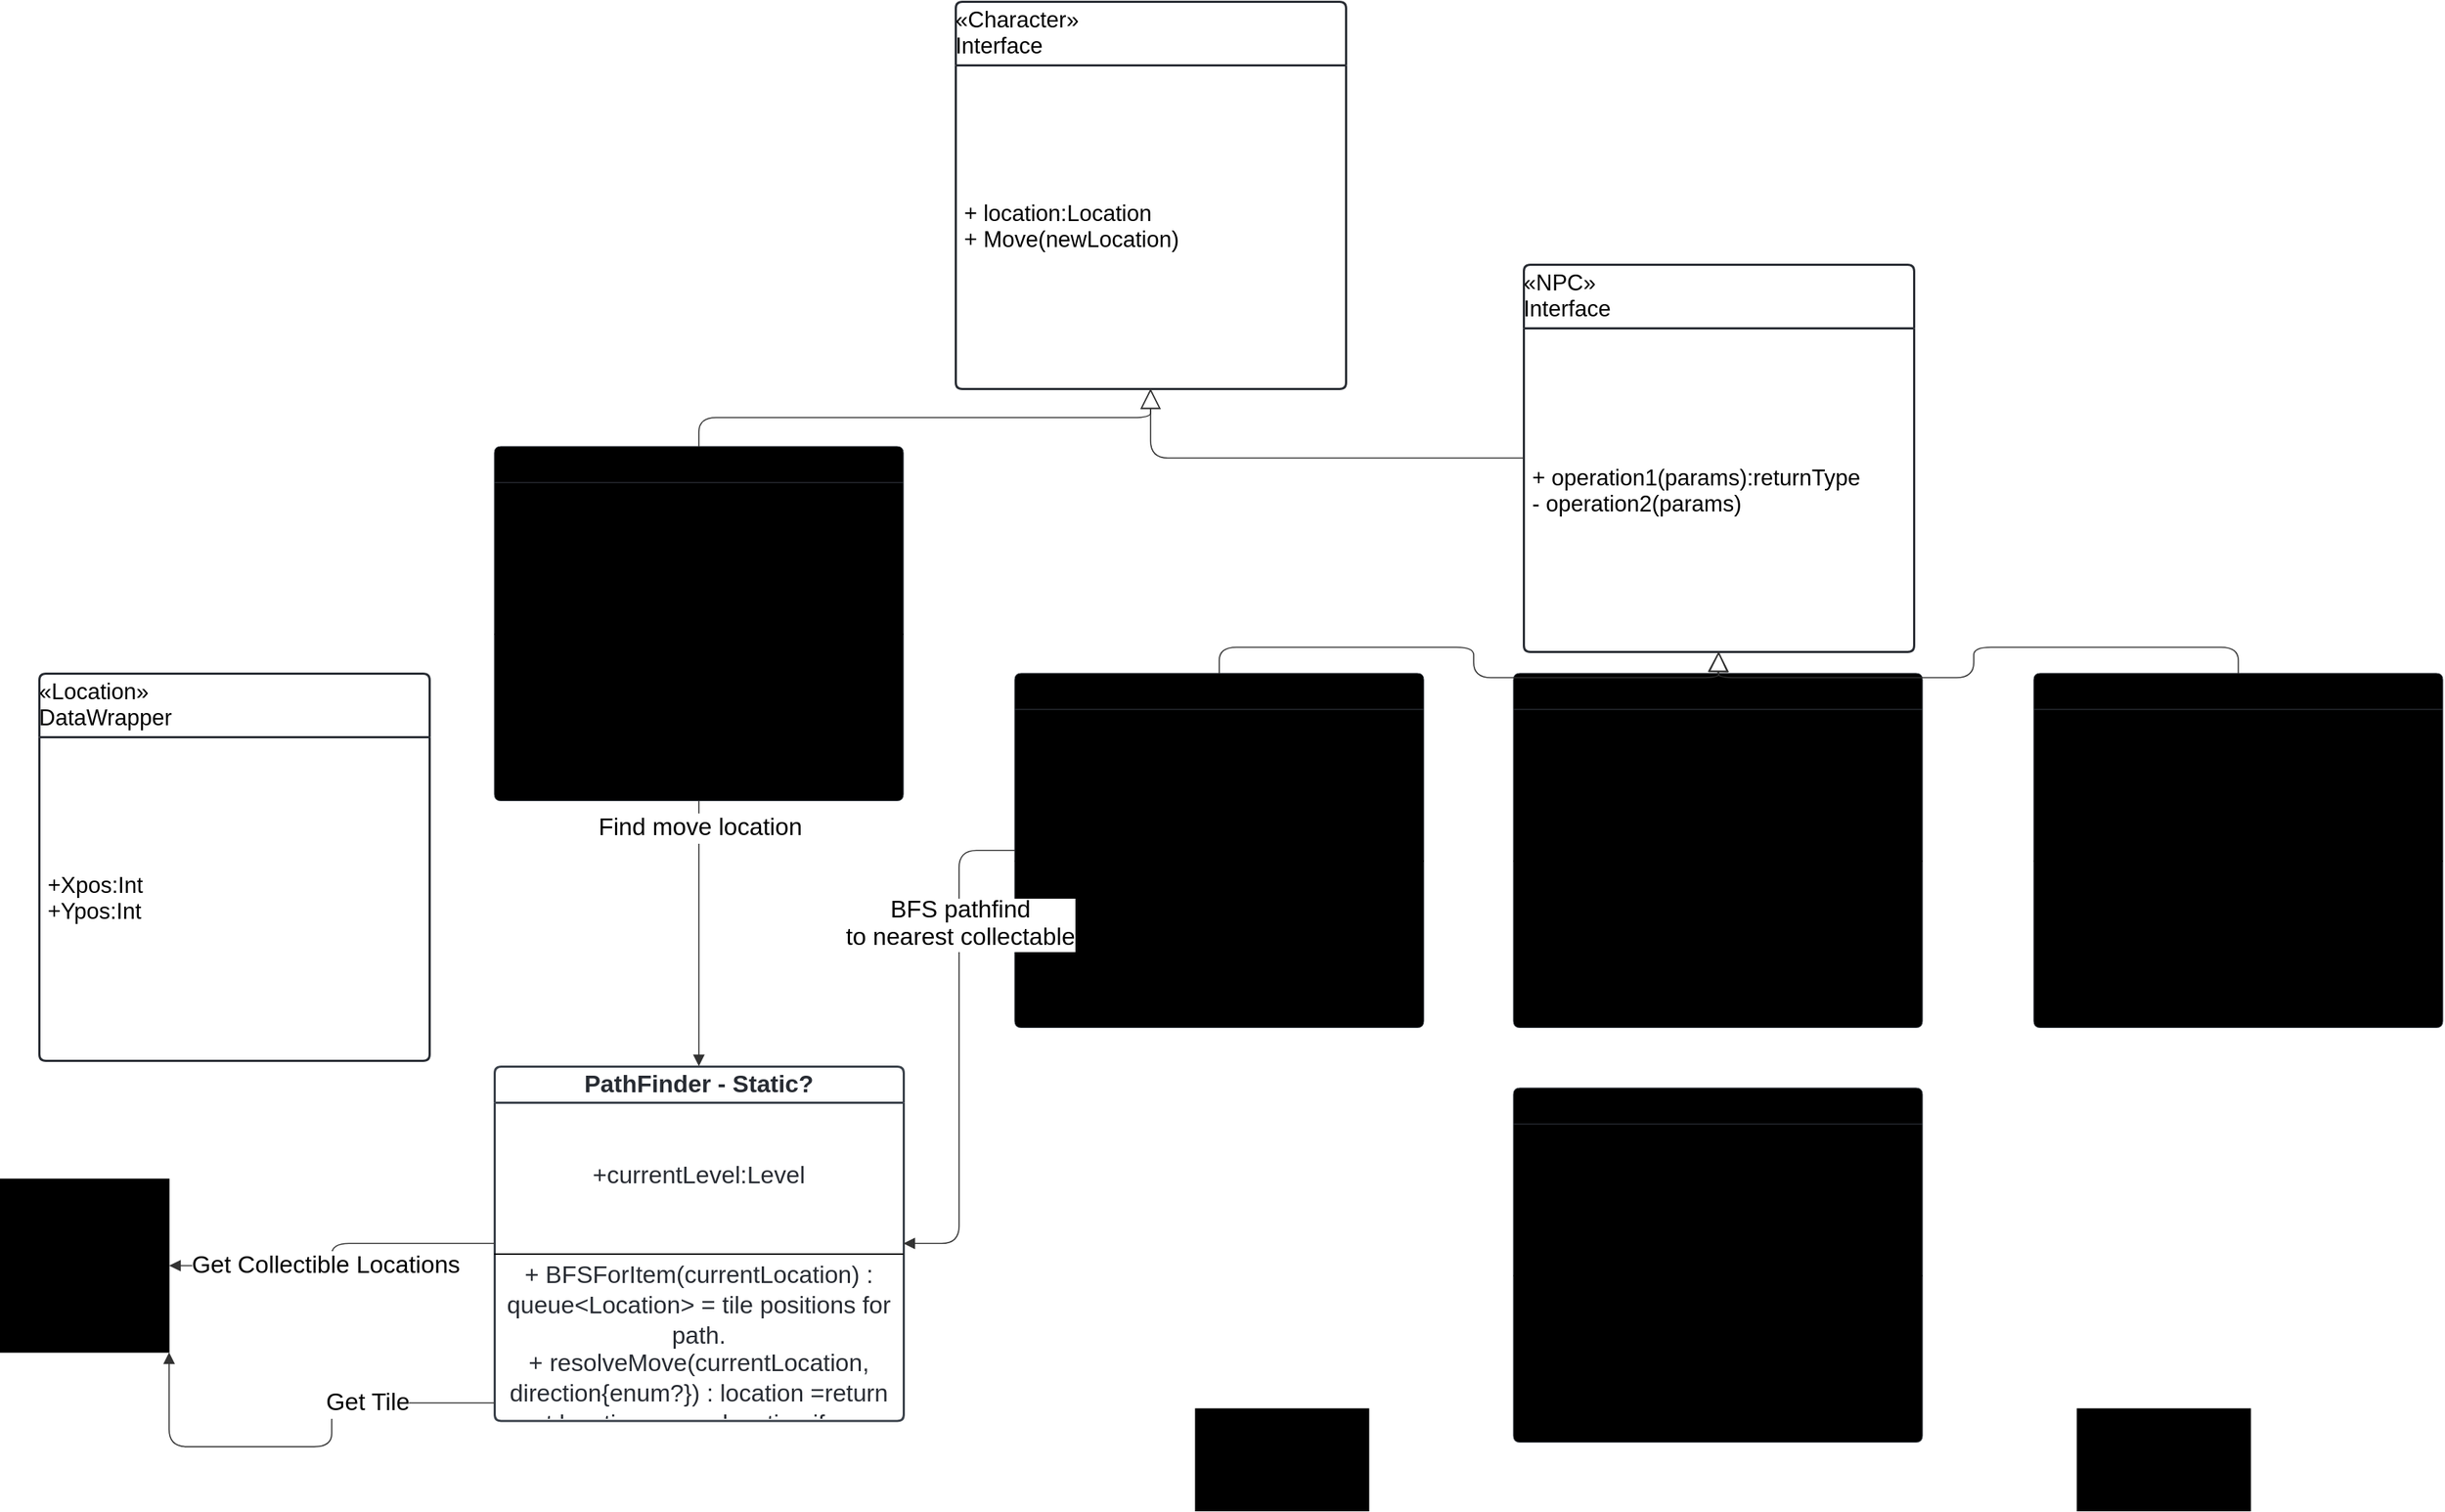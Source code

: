 <mxfile version="28.2.8">
  <diagram name="Page-1" id="W6O9B6FC4Bknl5Eh9khC">
    <mxGraphModel dx="5112" dy="4603" grid="1" gridSize="10" guides="1" tooltips="1" connect="1" arrows="1" fold="1" page="1" pageScale="1" pageWidth="850" pageHeight="1100" math="0" shadow="0">
      <root>
        <mxCell id="0" />
        <mxCell id="1" parent="0" />
        <mxCell id="nKMYG4mPL0dKVgIFnyG0-2" value="Player" style="html=1;overflow=block;blockSpacing=1;swimlane;childLayout=stackLayout;horizontal=1;horizontalStack=0;resizeParent=1;resizeParentMax=0;resizeLast=0;collapsible=0;marginBottom=0;swimlaneFillColor=#unset;startSize=25;whiteSpace=wrap;fontSize=16.8;fontStyle=1;align=center;spacing=0;strokeColor=#3a414a;strokeOpacity=100;rounded=1;absoluteArcSize=1;arcSize=9;fillColor=#unset;strokeWidth=NaN;" vertex="1" parent="1">
          <mxGeometry x="-2175" y="-2259" width="283" height="245.25" as="geometry" />
        </mxCell>
        <mxCell id="nKMYG4mPL0dKVgIFnyG0-3" value="&lt;div style=&quot;display: flex; justify-content: center; text-align: center; align-items: baseline; font-size: 0; line-height: 1.25;margin-top: -2px;&quot;&gt;&lt;span&gt;&lt;span style=&quot;font-size:16.8px;&quot;&gt;+ attribute1:type = defaultValue&#xa;&lt;/span&gt;&lt;/span&gt;&lt;/div&gt;&lt;div style=&quot;display: flex; justify-content: center; text-align: center; align-items: baseline; font-size: 0; line-height: 1.25;margin-top: -2px;&quot;&gt;&lt;span&gt;&lt;span style=&quot;font-size:16.8px;&quot;&gt;+ attribute2:type&#xa;&lt;/span&gt;&lt;/span&gt;&lt;/div&gt;&lt;div style=&quot;display: flex; justify-content: center; text-align: center; align-items: baseline; font-size: 0; line-height: 1.25;margin-top: -2px;&quot;&gt;&lt;span&gt;&lt;span style=&quot;font-size:16.8px;&quot;&gt;- attribute3:type&lt;/span&gt;&lt;/span&gt;&lt;/div&gt;" style="part=1;html=1;resizeHeight=0;strokeColor=none;fillColor=none;verticalAlign=middle;spacingLeft=4;spacingRight=4;overflow=hidden;rotatable=0;points=[[0,0.5],[1,0.5]];portConstraint=eastwest;swimlaneFillColor=#unset;strokeOpacity=100;whiteSpace=wrap;fontSize=16.8;align=center;" vertex="1" parent="nKMYG4mPL0dKVgIFnyG0-2">
          <mxGeometry y="25" width="283" height="101" as="geometry" />
        </mxCell>
        <mxCell id="nKMYG4mPL0dKVgIFnyG0-4" value="" style="line;strokeWidth=1;fillColor=none;align=left;verticalAlign=middle;spacingTop=-1;spacingLeft=3;spacingRight=3;rotatable=0;labelPosition=right;points=[];portConstraint=eastwest;" vertex="1" parent="nKMYG4mPL0dKVgIFnyG0-2">
          <mxGeometry y="126" width="283" height="8" as="geometry" />
        </mxCell>
        <mxCell id="nKMYG4mPL0dKVgIFnyG0-5" value="&lt;div style=&quot;display: flex; justify-content: center; text-align: center; align-items: baseline; font-size: 0; line-height: 1.25;margin-top: -2px;&quot;&gt;&lt;span&gt;&lt;span style=&quot;font-size:16.8px;&quot;&gt;+ operation1(params):returnType&#xa;&lt;/span&gt;&lt;/span&gt;&lt;/div&gt;&lt;div style=&quot;display: flex; justify-content: center; text-align: center; align-items: baseline; font-size: 0; line-height: 1.25;margin-top: -2px;&quot;&gt;&lt;span&gt;&lt;span style=&quot;font-size:16.8px;&quot;&gt;- operation2(params)&#xa;&lt;/span&gt;&lt;/span&gt;&lt;/div&gt;&lt;div style=&quot;display: flex; justify-content: center; text-align: center; align-items: baseline; font-size: 0; line-height: 1.25;margin-top: -2px;&quot;&gt;&lt;span&gt;&lt;span style=&quot;font-size:16.8px;&quot;&gt;- operation3()&lt;/span&gt;&lt;/span&gt;&lt;/div&gt;" style="part=1;resizeHeight=0;strokeColor=none;fillColor=none;align=left;verticalAlign=middle;spacingLeft=4;spacingRight=4;rotatable=0;points=[[0,0.5],[1,0.5]];portConstraint=eastwest;swimlaneFillColor=#unset;strokeOpacity=100;whiteSpace=wrap;overflow=block;blockSpacing=1;html=1;fontSize=13;" vertex="1" parent="nKMYG4mPL0dKVgIFnyG0-2">
          <mxGeometry y="134" width="283" height="111.25" as="geometry" />
        </mxCell>
        <mxCell id="nKMYG4mPL0dKVgIFnyG0-6" value="SmartThief" style="html=1;overflow=block;blockSpacing=1;swimlane;childLayout=stackLayout;horizontal=1;horizontalStack=0;resizeParent=1;resizeParentMax=0;resizeLast=0;collapsible=0;marginBottom=0;swimlaneFillColor=#unset;startSize=25;whiteSpace=wrap;fontSize=16.8;fontStyle=1;align=center;spacing=0;strokeColor=#3a414a;strokeOpacity=100;rounded=1;absoluteArcSize=1;arcSize=9;fillColor=#unset;strokeWidth=NaN;" vertex="1" parent="1">
          <mxGeometry x="-1815" y="-2102" width="283" height="245.25" as="geometry" />
        </mxCell>
        <mxCell id="nKMYG4mPL0dKVgIFnyG0-7" value="&lt;div style=&quot;display: flex; justify-content: center; text-align: center; align-items: baseline; font-size: 0; line-height: 1.25;margin-top: -2px;&quot;&gt;&lt;span&gt;&lt;span style=&quot;font-size:16.8px;&quot;&gt;+ attribute1:type = defaultValue&#xa;&lt;/span&gt;&lt;/span&gt;&lt;/div&gt;&lt;div style=&quot;display: flex; justify-content: center; text-align: center; align-items: baseline; font-size: 0; line-height: 1.25;margin-top: -2px;&quot;&gt;&lt;span&gt;&lt;span style=&quot;font-size:16.8px;&quot;&gt;+ attribute2:type&#xa;&lt;/span&gt;&lt;/span&gt;&lt;/div&gt;&lt;div style=&quot;display: flex; justify-content: center; text-align: center; align-items: baseline; font-size: 0; line-height: 1.25;margin-top: -2px;&quot;&gt;&lt;span&gt;&lt;span style=&quot;font-size:16.8px;&quot;&gt;- attribute3:type&lt;/span&gt;&lt;/span&gt;&lt;/div&gt;" style="part=1;html=1;resizeHeight=0;strokeColor=none;fillColor=none;verticalAlign=middle;spacingLeft=4;spacingRight=4;overflow=hidden;rotatable=0;points=[[0,0.5],[1,0.5]];portConstraint=eastwest;swimlaneFillColor=#unset;strokeOpacity=100;whiteSpace=wrap;fontSize=16.8;align=center;" vertex="1" parent="nKMYG4mPL0dKVgIFnyG0-6">
          <mxGeometry y="25" width="283" height="101" as="geometry" />
        </mxCell>
        <mxCell id="nKMYG4mPL0dKVgIFnyG0-8" value="" style="line;strokeWidth=1;fillColor=none;align=left;verticalAlign=middle;spacingTop=-1;spacingLeft=3;spacingRight=3;rotatable=0;labelPosition=right;points=[];portConstraint=eastwest;" vertex="1" parent="nKMYG4mPL0dKVgIFnyG0-6">
          <mxGeometry y="126" width="283" height="8" as="geometry" />
        </mxCell>
        <mxCell id="nKMYG4mPL0dKVgIFnyG0-9" value="&lt;div style=&quot;display: flex; justify-content: center; text-align: center; align-items: baseline; font-size: 0; line-height: 1.25;margin-top: -2px;&quot;&gt;&lt;span&gt;&lt;span style=&quot;font-size:16.8px;&quot;&gt;+ operation1(params):returnType&#xa;&lt;/span&gt;&lt;/span&gt;&lt;/div&gt;&lt;div style=&quot;display: flex; justify-content: center; text-align: center; align-items: baseline; font-size: 0; line-height: 1.25;margin-top: -2px;&quot;&gt;&lt;span&gt;&lt;span style=&quot;font-size:16.8px;&quot;&gt;- operation2(params)&#xa;&lt;/span&gt;&lt;/span&gt;&lt;/div&gt;&lt;div style=&quot;display: flex; justify-content: center; text-align: center; align-items: baseline; font-size: 0; line-height: 1.25;margin-top: -2px;&quot;&gt;&lt;span&gt;&lt;span style=&quot;font-size:16.8px;&quot;&gt;- operation3()&lt;/span&gt;&lt;/span&gt;&lt;/div&gt;" style="part=1;resizeHeight=0;strokeColor=none;fillColor=none;align=left;verticalAlign=middle;spacingLeft=4;spacingRight=4;rotatable=0;points=[[0,0.5],[1,0.5]];portConstraint=eastwest;swimlaneFillColor=#unset;strokeOpacity=100;whiteSpace=wrap;overflow=block;blockSpacing=1;html=1;fontSize=13;" vertex="1" parent="nKMYG4mPL0dKVgIFnyG0-6">
          <mxGeometry y="134" width="283" height="111.25" as="geometry" />
        </mxCell>
        <mxCell id="nKMYG4mPL0dKVgIFnyG0-10" value="FlyingAssassin" style="html=1;overflow=block;blockSpacing=1;swimlane;childLayout=stackLayout;horizontal=1;horizontalStack=0;resizeParent=1;resizeParentMax=0;resizeLast=0;collapsible=0;marginBottom=0;swimlaneFillColor=#unset;startSize=25;whiteSpace=wrap;fontSize=16.8;fontStyle=1;align=center;spacing=0;strokeColor=#3a414a;strokeOpacity=100;rounded=1;absoluteArcSize=1;arcSize=9;fillColor=#unset;strokeWidth=NaN;" vertex="1" parent="1">
          <mxGeometry x="-1470" y="-2102" width="283" height="245.25" as="geometry" />
        </mxCell>
        <mxCell id="nKMYG4mPL0dKVgIFnyG0-11" value="&lt;div style=&quot;display: flex; justify-content: center; text-align: center; align-items: baseline; font-size: 0; line-height: 1.25;margin-top: -2px;&quot;&gt;&lt;span&gt;&lt;span style=&quot;font-size:16.8px;&quot;&gt;+ attribute1:type = defaultValue&#xa;&lt;/span&gt;&lt;/span&gt;&lt;/div&gt;&lt;div style=&quot;display: flex; justify-content: center; text-align: center; align-items: baseline; font-size: 0; line-height: 1.25;margin-top: -2px;&quot;&gt;&lt;span&gt;&lt;span style=&quot;font-size:16.8px;&quot;&gt;+ attribute2:type&#xa;&lt;/span&gt;&lt;/span&gt;&lt;/div&gt;&lt;div style=&quot;display: flex; justify-content: center; text-align: center; align-items: baseline; font-size: 0; line-height: 1.25;margin-top: -2px;&quot;&gt;&lt;span&gt;&lt;span style=&quot;font-size:16.8px;&quot;&gt;- attribute3:type&lt;/span&gt;&lt;/span&gt;&lt;/div&gt;" style="part=1;html=1;resizeHeight=0;strokeColor=none;fillColor=none;verticalAlign=middle;spacingLeft=4;spacingRight=4;overflow=hidden;rotatable=0;points=[[0,0.5],[1,0.5]];portConstraint=eastwest;swimlaneFillColor=#unset;strokeOpacity=100;whiteSpace=wrap;fontSize=16.8;align=center;" vertex="1" parent="nKMYG4mPL0dKVgIFnyG0-10">
          <mxGeometry y="25" width="283" height="101" as="geometry" />
        </mxCell>
        <mxCell id="nKMYG4mPL0dKVgIFnyG0-12" value="" style="line;strokeWidth=1;fillColor=none;align=left;verticalAlign=middle;spacingTop=-1;spacingLeft=3;spacingRight=3;rotatable=0;labelPosition=right;points=[];portConstraint=eastwest;" vertex="1" parent="nKMYG4mPL0dKVgIFnyG0-10">
          <mxGeometry y="126" width="283" height="8" as="geometry" />
        </mxCell>
        <mxCell id="nKMYG4mPL0dKVgIFnyG0-13" value="&lt;div style=&quot;display: flex; justify-content: center; text-align: center; align-items: baseline; font-size: 0; line-height: 1.25;margin-top: -2px;&quot;&gt;&lt;span&gt;&lt;span style=&quot;font-size:16.8px;&quot;&gt;+ operation1(params):returnType&#xa;&lt;/span&gt;&lt;/span&gt;&lt;/div&gt;&lt;div style=&quot;display: flex; justify-content: center; text-align: center; align-items: baseline; font-size: 0; line-height: 1.25;margin-top: -2px;&quot;&gt;&lt;span&gt;&lt;span style=&quot;font-size:16.8px;&quot;&gt;- operation2(params)&#xa;&lt;/span&gt;&lt;/span&gt;&lt;/div&gt;&lt;div style=&quot;display: flex; justify-content: center; text-align: center; align-items: baseline; font-size: 0; line-height: 1.25;margin-top: -2px;&quot;&gt;&lt;span&gt;&lt;span style=&quot;font-size:16.8px;&quot;&gt;- operation3()&lt;/span&gt;&lt;/span&gt;&lt;/div&gt;" style="part=1;resizeHeight=0;strokeColor=none;fillColor=none;align=left;verticalAlign=middle;spacingLeft=4;spacingRight=4;rotatable=0;points=[[0,0.5],[1,0.5]];portConstraint=eastwest;swimlaneFillColor=#unset;strokeOpacity=100;whiteSpace=wrap;overflow=block;blockSpacing=1;html=1;fontSize=13;" vertex="1" parent="nKMYG4mPL0dKVgIFnyG0-10">
          <mxGeometry y="134" width="283" height="111.25" as="geometry" />
        </mxCell>
        <mxCell id="nKMYG4mPL0dKVgIFnyG0-14" value="FloorFollowingThief" style="html=1;overflow=block;blockSpacing=1;swimlane;childLayout=stackLayout;horizontal=1;horizontalStack=0;resizeParent=1;resizeParentMax=0;resizeLast=0;collapsible=0;marginBottom=0;swimlaneFillColor=#unset;startSize=25;whiteSpace=wrap;fontSize=16.8;fontStyle=1;align=center;spacing=0;strokeColor=#3a414a;strokeOpacity=100;rounded=1;absoluteArcSize=1;arcSize=9;fillColor=#unset;strokeWidth=NaN;" vertex="1" parent="1">
          <mxGeometry x="-1110" y="-2102" width="283" height="245.25" as="geometry" />
        </mxCell>
        <mxCell id="nKMYG4mPL0dKVgIFnyG0-15" value="&lt;div style=&quot;display: flex; justify-content: center; text-align: center; align-items: baseline; font-size: 0; line-height: 1.25;margin-top: -2px;&quot;&gt;&lt;span&gt;&lt;span style=&quot;font-size:16.8px;&quot;&gt;+ attribute1:type = defaultValue&#xa;&lt;/span&gt;&lt;/span&gt;&lt;/div&gt;&lt;div style=&quot;display: flex; justify-content: center; text-align: center; align-items: baseline; font-size: 0; line-height: 1.25;margin-top: -2px;&quot;&gt;&lt;span&gt;&lt;span style=&quot;font-size:16.8px;&quot;&gt;+ attribute2:type&#xa;&lt;/span&gt;&lt;/span&gt;&lt;/div&gt;&lt;div style=&quot;display: flex; justify-content: center; text-align: center; align-items: baseline; font-size: 0; line-height: 1.25;margin-top: -2px;&quot;&gt;&lt;span&gt;&lt;span style=&quot;font-size:16.8px;&quot;&gt;- attribute3:type&lt;/span&gt;&lt;/span&gt;&lt;/div&gt;" style="part=1;html=1;resizeHeight=0;strokeColor=none;fillColor=none;verticalAlign=middle;spacingLeft=4;spacingRight=4;overflow=hidden;rotatable=0;points=[[0,0.5],[1,0.5]];portConstraint=eastwest;swimlaneFillColor=#unset;strokeOpacity=100;whiteSpace=wrap;fontSize=16.8;align=center;" vertex="1" parent="nKMYG4mPL0dKVgIFnyG0-14">
          <mxGeometry y="25" width="283" height="101" as="geometry" />
        </mxCell>
        <mxCell id="nKMYG4mPL0dKVgIFnyG0-16" value="" style="line;strokeWidth=1;fillColor=none;align=left;verticalAlign=middle;spacingTop=-1;spacingLeft=3;spacingRight=3;rotatable=0;labelPosition=right;points=[];portConstraint=eastwest;" vertex="1" parent="nKMYG4mPL0dKVgIFnyG0-14">
          <mxGeometry y="126" width="283" height="8" as="geometry" />
        </mxCell>
        <mxCell id="nKMYG4mPL0dKVgIFnyG0-17" value="&lt;div style=&quot;display: flex; justify-content: center; text-align: center; align-items: baseline; font-size: 0; line-height: 1.25;margin-top: -2px;&quot;&gt;&lt;span&gt;&lt;span style=&quot;font-size:16.8px;&quot;&gt;+ operation1(params):returnType&#xa;&lt;/span&gt;&lt;/span&gt;&lt;/div&gt;&lt;div style=&quot;display: flex; justify-content: center; text-align: center; align-items: baseline; font-size: 0; line-height: 1.25;margin-top: -2px;&quot;&gt;&lt;span&gt;&lt;span style=&quot;font-size:16.8px;&quot;&gt;- operation2(params)&#xa;&lt;/span&gt;&lt;/span&gt;&lt;/div&gt;&lt;div style=&quot;display: flex; justify-content: center; text-align: center; align-items: baseline; font-size: 0; line-height: 1.25;margin-top: -2px;&quot;&gt;&lt;span&gt;&lt;span style=&quot;font-size:16.8px;&quot;&gt;- operation3()&lt;/span&gt;&lt;/span&gt;&lt;/div&gt;" style="part=1;resizeHeight=0;strokeColor=none;fillColor=none;align=left;verticalAlign=middle;spacingLeft=4;spacingRight=4;rotatable=0;points=[[0,0.5],[1,0.5]];portConstraint=eastwest;swimlaneFillColor=#unset;strokeOpacity=100;whiteSpace=wrap;overflow=block;blockSpacing=1;html=1;fontSize=13;" vertex="1" parent="nKMYG4mPL0dKVgIFnyG0-14">
          <mxGeometry y="134" width="283" height="111.25" as="geometry" />
        </mxCell>
        <mxCell id="nKMYG4mPL0dKVgIFnyG0-18" value="PathFinder - Static?" style="html=1;overflow=block;blockSpacing=1;swimlane;childLayout=stackLayout;horizontal=1;horizontalStack=0;resizeParent=1;resizeParentMax=0;resizeLast=0;collapsible=0;marginBottom=0;swimlaneFillColor=#ffffff;startSize=25;whiteSpace=wrap;fontSize=16.8;fontColor=#282c33;fontStyle=1;align=center;spacing=0;strokeColor=#3a414a;strokeOpacity=100;fillOpacity=100;rounded=1;absoluteArcSize=1;arcSize=9;fillColor=#ffffff;strokeWidth=1.5;" vertex="1" parent="1">
          <mxGeometry x="-2175" y="-1830" width="283" height="245.25" as="geometry" />
        </mxCell>
        <mxCell id="nKMYG4mPL0dKVgIFnyG0-19" value="+currentLevel:Level" style="part=1;html=1;resizeHeight=0;strokeColor=none;fillColor=none;verticalAlign=middle;spacingLeft=4;spacingRight=4;overflow=hidden;rotatable=0;points=[[0,0.5],[1,0.5]];portConstraint=eastwest;swimlaneFillColor=#ffffff;strokeOpacity=100;fillOpacity=100;whiteSpace=wrap;fontSize=16.8;fontColor=#282c33;align=center;" vertex="1" parent="nKMYG4mPL0dKVgIFnyG0-18">
          <mxGeometry y="25" width="283" height="101" as="geometry" />
        </mxCell>
        <mxCell id="nKMYG4mPL0dKVgIFnyG0-20" value="" style="line;strokeWidth=1;fillColor=none;align=left;verticalAlign=middle;spacingTop=-1;spacingLeft=3;spacingRight=3;rotatable=0;labelPosition=right;points=[];portConstraint=eastwest;" vertex="1" parent="nKMYG4mPL0dKVgIFnyG0-18">
          <mxGeometry y="126" width="283" height="8" as="geometry" />
        </mxCell>
        <mxCell id="nKMYG4mPL0dKVgIFnyG0-21" value="&lt;div style=&quot;display: flex; justify-content: center; text-align: center; align-items: baseline; font-size: 0; line-height: 1.25;margin-top: -2px;&quot;&gt;&lt;span&gt;&lt;span style=&quot;font-size:16.8px;color:#282c33;&quot;&gt;+ BFSForItem(currentLocation) : queue&amp;lt;Location&amp;gt; = tile positions for path.&#xa;&lt;/span&gt;&lt;/span&gt;&lt;/div&gt;&lt;div style=&quot;display: flex; justify-content: center; text-align: center; align-items: baseline; font-size: 0; line-height: 1.25;margin-top: -2px;&quot;&gt;&lt;span&gt;&lt;span style=&quot;font-size:16.8px;color:#282c33;&quot;&gt;+ resolveMove(currentLocation, direction{enum?}) : location =return next location, same location if move is invalid&#xa;&lt;/span&gt;&lt;/span&gt;&lt;/div&gt;&lt;div style=&quot;display: flex; justify-content: center; text-align: center; align-items: baseline; font-size: 0; line-height: 1.25;margin-top: -2px;&quot;&gt;&lt;span&gt;&lt;span style=&quot;font-size:16.8px;color:#282c33;&quot;&gt;+isValidMove(currentLocation, direction{enum?}) : Bool&#xa;&lt;/span&gt;&lt;/span&gt;&lt;/div&gt;&lt;div style=&quot;display: flex; justify-content: center; text-align: center; align-items: baseline; font-size: 0; line-height: 1.25;margin-top: -2px;&quot;&gt;&lt;span&gt;&lt;/span&gt;&lt;/div&gt;" style="part=1;html=1;resizeHeight=0;strokeColor=none;fillColor=none;verticalAlign=middle;spacingLeft=4;spacingRight=4;overflow=hidden;rotatable=0;points=[[0,0.5],[1,0.5]];portConstraint=eastwest;swimlaneFillColor=#ffffff;strokeOpacity=100;fillOpacity=100;whiteSpace=wrap;fontSize=16.8;fontColor=#282c33;align=center;" vertex="1" parent="nKMYG4mPL0dKVgIFnyG0-18">
          <mxGeometry y="134" width="283" height="111.25" as="geometry" />
        </mxCell>
        <mxCell id="nKMYG4mPL0dKVgIFnyG0-22" value="LootItem" style="html=1;overflow=block;blockSpacing=1;swimlane;childLayout=stackLayout;horizontal=1;horizontalStack=0;resizeParent=1;resizeParentMax=0;resizeLast=0;collapsible=0;marginBottom=0;swimlaneFillColor=#unset;startSize=25;whiteSpace=wrap;fontSize=16.8;fontStyle=1;align=center;spacing=0;strokeColor=#3a414a;strokeOpacity=100;rounded=1;absoluteArcSize=1;arcSize=9;fillColor=#unset;strokeWidth=NaN;" vertex="1" parent="1">
          <mxGeometry x="-1470" y="-1815" width="283" height="245.25" as="geometry" />
        </mxCell>
        <mxCell id="nKMYG4mPL0dKVgIFnyG0-23" value="&lt;div style=&quot;display: flex; justify-content: center; text-align: center; align-items: baseline; font-size: 0; line-height: 1.25;margin-top: -2px;&quot;&gt;&lt;span&gt;&lt;span style=&quot;font-size:16.8px;&quot;&gt;+ attribute1:type = defaultValue&#xa;&lt;/span&gt;&lt;/span&gt;&lt;/div&gt;&lt;div style=&quot;display: flex; justify-content: center; text-align: center; align-items: baseline; font-size: 0; line-height: 1.25;margin-top: -2px;&quot;&gt;&lt;span&gt;&lt;span style=&quot;font-size:16.8px;&quot;&gt;+ attribute2:type&#xa;&lt;/span&gt;&lt;/span&gt;&lt;/div&gt;&lt;div style=&quot;display: flex; justify-content: center; text-align: center; align-items: baseline; font-size: 0; line-height: 1.25;margin-top: -2px;&quot;&gt;&lt;span&gt;&lt;span style=&quot;font-size:16.8px;&quot;&gt;- attribute3:type&lt;/span&gt;&lt;/span&gt;&lt;/div&gt;" style="part=1;html=1;resizeHeight=0;strokeColor=none;fillColor=none;verticalAlign=middle;spacingLeft=4;spacingRight=4;overflow=hidden;rotatable=0;points=[[0,0.5],[1,0.5]];portConstraint=eastwest;swimlaneFillColor=#unset;strokeOpacity=100;whiteSpace=wrap;fontSize=16.8;align=center;" vertex="1" parent="nKMYG4mPL0dKVgIFnyG0-22">
          <mxGeometry y="25" width="283" height="101" as="geometry" />
        </mxCell>
        <mxCell id="nKMYG4mPL0dKVgIFnyG0-24" value="" style="line;strokeWidth=1;fillColor=none;align=left;verticalAlign=middle;spacingTop=-1;spacingLeft=3;spacingRight=3;rotatable=0;labelPosition=right;points=[];portConstraint=eastwest;" vertex="1" parent="nKMYG4mPL0dKVgIFnyG0-22">
          <mxGeometry y="126" width="283" height="8" as="geometry" />
        </mxCell>
        <mxCell id="nKMYG4mPL0dKVgIFnyG0-25" value="&lt;div style=&quot;display: flex; justify-content: center; text-align: center; align-items: baseline; font-size: 0; line-height: 1.25;margin-top: -2px;&quot;&gt;&lt;span&gt;&lt;span style=&quot;font-size:16.8px;&quot;&gt;+ operation1(params):returnType&#xa;&lt;/span&gt;&lt;/span&gt;&lt;/div&gt;&lt;div style=&quot;display: flex; justify-content: center; text-align: center; align-items: baseline; font-size: 0; line-height: 1.25;margin-top: -2px;&quot;&gt;&lt;span&gt;&lt;span style=&quot;font-size:16.8px;&quot;&gt;- operation2(params)&#xa;&lt;/span&gt;&lt;/span&gt;&lt;/div&gt;&lt;div style=&quot;display: flex; justify-content: center; text-align: center; align-items: baseline; font-size: 0; line-height: 1.25;margin-top: -2px;&quot;&gt;&lt;span&gt;&lt;span style=&quot;font-size:16.8px;&quot;&gt;- operation3()&lt;/span&gt;&lt;/span&gt;&lt;/div&gt;" style="part=1;resizeHeight=0;strokeColor=none;fillColor=none;align=left;verticalAlign=middle;spacingLeft=4;spacingRight=4;rotatable=0;points=[[0,0.5],[1,0.5]];portConstraint=eastwest;swimlaneFillColor=#unset;strokeOpacity=100;whiteSpace=wrap;overflow=block;blockSpacing=1;html=1;fontSize=13;" vertex="1" parent="nKMYG4mPL0dKVgIFnyG0-22">
          <mxGeometry y="134" width="283" height="111.25" as="geometry" />
        </mxCell>
        <mxCell id="nKMYG4mPL0dKVgIFnyG0-26" value="" style="html=1;jettySize=18;whiteSpace=wrap;fontSize=13;strokeColor=#333333;strokeOpacity=100;strokeWidth=0.8;rounded=1;arcSize=24;edgeStyle=orthogonalEdgeStyle;startArrow=none;endArrow=block;endFill=1;exitX=0;exitY=0.5;exitPerimeter=0;entryX=1;entryY=0.5;entryPerimeter=0;lucidId=Qgg23CW6RYAF;" edge="1" parent="1" source="nKMYG4mPL0dKVgIFnyG0-18" target="nKMYG4mPL0dKVgIFnyG0-28">
          <mxGeometry width="100" height="100" relative="1" as="geometry">
            <Array as="points" />
          </mxGeometry>
        </mxCell>
        <mxCell id="nKMYG4mPL0dKVgIFnyG0-27" value="Get Collectible Locations" style="text;html=1;resizable=0;labelBackgroundColor=default;align=center;verticalAlign=middle;fontSize=16.8;" vertex="1" parent="nKMYG4mPL0dKVgIFnyG0-26">
          <mxGeometry x="0.101" relative="1" as="geometry" />
        </mxCell>
        <mxCell id="nKMYG4mPL0dKVgIFnyG0-28" value="Level" style="html=1;overflow=block;blockSpacing=1;whiteSpace=wrap;fontSize=16.8;align=center;spacing=3.8;strokeOpacity=100;fillColor=#unset;strokeWidth=NaN;lucidId=xhg2yAPGNu55;" vertex="1" parent="1">
          <mxGeometry x="-2520" y="-1752" width="120" height="120" as="geometry" />
        </mxCell>
        <mxCell id="nKMYG4mPL0dKVgIFnyG0-29" value="" style="html=1;jettySize=18;whiteSpace=wrap;fontSize=13;strokeColor=#333333;strokeOpacity=100;strokeWidth=0.8;rounded=1;arcSize=24;edgeStyle=orthogonalEdgeStyle;startArrow=none;endArrow=block;endFill=1;exitX=0;exitY=0.95;exitPerimeter=0;entryX=1;entryY=1;entryPerimeter=0;lucidId=5qg2csK~S7Iu;" edge="1" parent="1" source="nKMYG4mPL0dKVgIFnyG0-18" target="nKMYG4mPL0dKVgIFnyG0-28">
          <mxGeometry width="100" height="100" relative="1" as="geometry">
            <Array as="points" />
          </mxGeometry>
        </mxCell>
        <mxCell id="nKMYG4mPL0dKVgIFnyG0-30" value="Get Tile" style="text;html=1;resizable=0;labelBackgroundColor=default;align=center;verticalAlign=middle;fontSize=16.8;" vertex="1" parent="nKMYG4mPL0dKVgIFnyG0-29">
          <mxGeometry x="-0.448" relative="1" as="geometry" />
        </mxCell>
        <mxCell id="nKMYG4mPL0dKVgIFnyG0-31" value="&lt;div style=&quot;display: flex; justify-content: null; text-align: null; align-items: baseline; font-size: 0; line-height: 1.25;margin-top: -2px;&quot;&gt;&lt;span&gt;&lt;span style=&quot;font-size:15.5px;color:#000000;&quot;&gt;«NPC»&#xa;&lt;/span&gt;&lt;/span&gt;&lt;/div&gt;&lt;div style=&quot;display: flex; justify-content: null; text-align: null; align-items: baseline; font-size: 0; line-height: 1.25;margin-top: -2px;&quot;&gt;&lt;span&gt;&lt;span style=&quot;font-size:15.5px;color:#000000;&quot;&gt;Interface&lt;/span&gt;&lt;/span&gt;&lt;/div&gt;" style="swimlane;childLayout=stackLayout;horizontal=1;horizontalStack=0;resizeParent=1;resizeParentMax=0;resizeLast=0;collapsible=0;fontStyle=0;marginBottom=0;swimlaneFillColor=#ffffff;startSize=44;whiteSpace=wrap;overflow=block;blockSpacing=1;html=1;fontSize=13;align=left;spacing=0;strokeColor=#282c33;strokeOpacity=100;fillOpacity=100;rounded=1;absoluteArcSize=1;arcSize=9;fillColor=#ffffff;strokeWidth=1.5;" vertex="1" parent="1">
          <mxGeometry x="-1463" y="-2385" width="270" height="268" as="geometry" />
        </mxCell>
        <mxCell id="nKMYG4mPL0dKVgIFnyG0-32" value="&lt;div style=&quot;display: flex; justify-content: null; text-align: null; align-items: baseline; font-size: 0; line-height: 1.25;margin-top: -2px;&quot;&gt;&lt;span&gt;&lt;span style=&quot;font-size:15.5px;color:#000000;&quot;&gt;+ operation1(params):returnType&#xa;&lt;/span&gt;&lt;/span&gt;&lt;/div&gt;&lt;div style=&quot;display: flex; justify-content: null; text-align: null; align-items: baseline; font-size: 0; line-height: 1.25;margin-top: -2px;&quot;&gt;&lt;span&gt;&lt;span style=&quot;font-size:15.5px;color:#000000;&quot;&gt;- operation2(params)&#xa;&lt;/span&gt;&lt;/span&gt;&lt;/div&gt;&lt;div style=&quot;display: flex; justify-content: center; text-align: center; align-items: baseline; font-size: 0; line-height: 1.25;margin-top: -2px;&quot;&gt;&lt;span&gt;&lt;/span&gt;&lt;/div&gt;" style="part=1;resizeHeight=0;strokeColor=none;fillColor=none;align=left;verticalAlign=middle;spacingLeft=4;spacingRight=4;rotatable=0;points=[[0,0.5],[1,0.5]];portConstraint=eastwest;swimlaneFillColor=#ffffff;strokeOpacity=100;fillOpacity=100;whiteSpace=wrap;overflow=block;blockSpacing=1;html=1;fontSize=13;" vertex="1" parent="nKMYG4mPL0dKVgIFnyG0-31">
          <mxGeometry y="44" width="270" height="224" as="geometry" />
        </mxCell>
        <mxCell id="nKMYG4mPL0dKVgIFnyG0-33" value="&lt;div style=&quot;display: flex; justify-content: null; text-align: null; align-items: baseline; font-size: 0; line-height: 1.25;margin-top: -2px;&quot;&gt;&lt;span&gt;&lt;span style=&quot;font-size:15.5px;color:#000000;&quot;&gt;«&lt;/span&gt;&lt;span style=&quot;font-size:15.5px;&quot;&gt;Location&lt;/span&gt;&lt;span style=&quot;font-size:15.5px;color:#000000;&quot;&gt;»&#xa;&lt;/span&gt;&lt;/span&gt;&lt;/div&gt;&lt;div style=&quot;display: flex; justify-content: null; text-align: null; align-items: baseline; font-size: 0; line-height: 1.25;margin-top: -2px;&quot;&gt;&lt;span&gt;&lt;span style=&quot;font-size:15.5px;&quot;&gt;&lt;span style=&quot;font-size:15.5px;&quot;&gt;DataWrapper&lt;/span&gt;&lt;/span&gt;&lt;/span&gt;&lt;/div&gt;" style="swimlane;childLayout=stackLayout;horizontal=1;horizontalStack=0;resizeParent=1;resizeParentMax=0;resizeLast=0;collapsible=0;fontStyle=0;marginBottom=0;swimlaneFillColor=#ffffff;startSize=44;whiteSpace=wrap;overflow=block;blockSpacing=1;html=1;fontSize=13;align=left;spacing=0;strokeColor=#282c33;strokeOpacity=100;fillOpacity=100;rounded=1;absoluteArcSize=1;arcSize=9;fillColor=#ffffff;strokeWidth=1.5;" vertex="1" parent="1">
          <mxGeometry x="-2490" y="-2102" width="270" height="268" as="geometry" />
        </mxCell>
        <mxCell id="nKMYG4mPL0dKVgIFnyG0-34" value="&lt;div style=&quot;display: flex; justify-content: null; text-align: null; align-items: baseline; font-size: 0; line-height: 1.25;margin-top: -2px;&quot;&gt;&lt;span&gt;&lt;span style=&quot;font-size:15.5px;&quot;&gt;+Xpos:Int&#xa;&lt;/span&gt;&lt;/span&gt;&lt;/div&gt;&lt;div style=&quot;display: flex; justify-content: null; text-align: null; align-items: baseline; font-size: 0; line-height: 1.25;margin-top: -2px;&quot;&gt;&lt;span&gt;&lt;span style=&quot;font-size:15.5px;&quot;&gt;+Ypos:Int&lt;/span&gt;&lt;/span&gt;&lt;/div&gt;" style="part=1;resizeHeight=0;strokeColor=none;fillColor=none;align=left;verticalAlign=middle;spacingLeft=4;spacingRight=4;rotatable=0;points=[[0,0.5],[1,0.5]];portConstraint=eastwest;swimlaneFillColor=#ffffff;strokeOpacity=100;fillOpacity=100;whiteSpace=wrap;overflow=block;blockSpacing=1;html=1;fontSize=13;" vertex="1" parent="nKMYG4mPL0dKVgIFnyG0-33">
          <mxGeometry y="44" width="270" height="224" as="geometry" />
        </mxCell>
        <mxCell id="nKMYG4mPL0dKVgIFnyG0-35" value="" style="html=1;jettySize=18;whiteSpace=wrap;fontSize=13;strokeColor=#333333;strokeOpacity=100;strokeWidth=0.8;rounded=1;arcSize=24;edgeStyle=orthogonalEdgeStyle;startArrow=none;endArrow=block;endFill=1;exitX=0.5;exitY=1;exitPerimeter=0;entryX=0.5;entryY=0;entryPerimeter=0;lucidId=tvg2V.IhYz7D;" edge="1" parent="1" source="nKMYG4mPL0dKVgIFnyG0-2" target="nKMYG4mPL0dKVgIFnyG0-18">
          <mxGeometry width="100" height="100" relative="1" as="geometry">
            <Array as="points" />
          </mxGeometry>
        </mxCell>
        <mxCell id="nKMYG4mPL0dKVgIFnyG0-36" value="Find move location" style="text;html=1;resizable=0;labelBackgroundColor=default;align=center;verticalAlign=middle;fontSize=16.8;" vertex="1" parent="nKMYG4mPL0dKVgIFnyG0-35">
          <mxGeometry x="-0.805" relative="1" as="geometry" />
        </mxCell>
        <mxCell id="nKMYG4mPL0dKVgIFnyG0-37" value="" style="html=1;jettySize=18;whiteSpace=wrap;fontSize=13;strokeColor=#333333;strokeOpacity=100;strokeWidth=0.8;rounded=1;arcSize=24;edgeStyle=orthogonalEdgeStyle;startArrow=none;endArrow=block;endFill=1;exitX=0;exitY=0.5;exitPerimeter=0;entryX=1;entryY=0.5;entryPerimeter=0;lucidId=TGw2EGssz3aX;" edge="1" parent="1" source="nKMYG4mPL0dKVgIFnyG0-6" target="nKMYG4mPL0dKVgIFnyG0-18">
          <mxGeometry width="100" height="100" relative="1" as="geometry">
            <Array as="points" />
          </mxGeometry>
        </mxCell>
        <mxCell id="nKMYG4mPL0dKVgIFnyG0-38" value="&lt;div style=&quot;display: flex; justify-content: center; text-align: center; align-items: baseline; font-size: 0; line-height: 1.25;margin-top: -2px;&quot;&gt;&lt;span&gt;&lt;span style=&quot;font-size:16.8px;&quot;&gt;BFS pathfind&#xa;&lt;/span&gt;&lt;/span&gt;&lt;/div&gt;&lt;div style=&quot;display: flex; justify-content: center; text-align: center; align-items: baseline; font-size: 0; line-height: 1.25;margin-top: -2px;&quot;&gt;&lt;span&gt;&lt;span style=&quot;font-size:16.8px;&quot;&gt;to nearest collectable&lt;/span&gt;&lt;/span&gt;&lt;/div&gt;" style="text;html=1;resizable=0;labelBackgroundColor=default;align=center;verticalAlign=middle;" vertex="1" parent="nKMYG4mPL0dKVgIFnyG0-37">
          <mxGeometry x="-0.488" relative="1" as="geometry" />
        </mxCell>
        <mxCell id="nKMYG4mPL0dKVgIFnyG0-39" value="Level" style="html=1;overflow=block;blockSpacing=1;whiteSpace=wrap;fontSize=16.8;align=center;spacing=3.8;strokeOpacity=100;fillColor=#unset;strokeWidth=NaN;lucidId=mJw2fi9Vehhf;" vertex="1" parent="1">
          <mxGeometry x="-1690" y="-1593" width="120" height="120" as="geometry" />
        </mxCell>
        <mxCell id="nKMYG4mPL0dKVgIFnyG0-40" value="Item" style="html=1;overflow=block;blockSpacing=1;whiteSpace=wrap;fontSize=16.8;align=center;spacing=3.8;strokeOpacity=100;fillColor=#unset;strokeWidth=NaN;lucidId=nJw24I-RLsQS;" vertex="1" parent="1">
          <mxGeometry x="-1080" y="-1593" width="120" height="120" as="geometry" />
        </mxCell>
        <mxCell id="nKMYG4mPL0dKVgIFnyG0-41" value="&lt;div style=&quot;display: flex; justify-content: null; text-align: null; align-items: baseline; font-size: 0; line-height: 1.25;margin-top: -2px;&quot;&gt;&lt;span&gt;&lt;span style=&quot;font-size:15.5px;color:#000000;&quot;&gt;«&lt;/span&gt;&lt;span style=&quot;font-size:15.5px;&quot;&gt;Character&lt;/span&gt;&lt;span style=&quot;font-size:15.5px;color:#000000;&quot;&gt;»&#xa;&lt;/span&gt;&lt;/span&gt;&lt;/div&gt;&lt;div style=&quot;display: flex; justify-content: null; text-align: null; align-items: baseline; font-size: 0; line-height: 1.25;margin-top: -2px;&quot;&gt;&lt;span&gt;&lt;span style=&quot;font-size:15.5px;color:#000000;&quot;&gt;Interface&lt;/span&gt;&lt;/span&gt;&lt;/div&gt;" style="swimlane;childLayout=stackLayout;horizontal=1;horizontalStack=0;resizeParent=1;resizeParentMax=0;resizeLast=0;collapsible=0;fontStyle=0;marginBottom=0;swimlaneFillColor=#ffffff;startSize=44;whiteSpace=wrap;overflow=block;blockSpacing=1;html=1;fontSize=13;align=left;spacing=0;strokeColor=#282c33;strokeOpacity=100;fillOpacity=100;rounded=1;absoluteArcSize=1;arcSize=9;fillColor=#ffffff;strokeWidth=1.5;" vertex="1" parent="1">
          <mxGeometry x="-1856" y="-2567" width="270" height="268" as="geometry" />
        </mxCell>
        <mxCell id="nKMYG4mPL0dKVgIFnyG0-42" value="&lt;div style=&quot;display: flex; justify-content: null; text-align: null; align-items: baseline; font-size: 0; line-height: 1.25;margin-top: -2px;&quot;&gt;&lt;span&gt;&lt;span style=&quot;font-size:15.5px;color:#000000;&quot;&gt;+ location:Location&#xa;&lt;/span&gt;&lt;/span&gt;&lt;/div&gt;&lt;div style=&quot;display: flex; justify-content: null; text-align: null; align-items: baseline; font-size: 0; line-height: 1.25;margin-top: -2px;&quot;&gt;&lt;span&gt;&lt;span style=&quot;font-size:15.5px;color:#000000;&quot;&gt;+ &lt;/span&gt;&lt;span style=&quot;font-size:15.5px;&quot;&gt;Move&lt;/span&gt;&lt;span style=&quot;font-size:15.5px;color:#000000;&quot;&gt;(&lt;/span&gt;&lt;span style=&quot;font-size:15.5px;&quot;&gt;newLocation&lt;/span&gt;&lt;span style=&quot;font-size:15.5px;color:#000000;&quot;&gt;)&lt;/span&gt;&lt;/span&gt;&lt;/div&gt;" style="part=1;resizeHeight=0;strokeColor=none;fillColor=none;align=left;verticalAlign=middle;spacingLeft=4;spacingRight=4;rotatable=0;points=[[0,0.5],[1,0.5]];portConstraint=eastwest;swimlaneFillColor=#ffffff;strokeOpacity=100;fillOpacity=100;whiteSpace=wrap;overflow=block;blockSpacing=1;html=1;fontSize=13;" vertex="1" parent="nKMYG4mPL0dKVgIFnyG0-41">
          <mxGeometry y="44" width="270" height="224" as="geometry" />
        </mxCell>
        <mxCell id="nKMYG4mPL0dKVgIFnyG0-43" value="" style="html=1;jettySize=18;whiteSpace=wrap;overflow=block;blockSpacing=1;fontSize=13;strokeColor=#333333;strokeOpacity=100;strokeWidth=0.8;rounded=1;arcSize=24;edgeStyle=orthogonalEdgeStyle;startArrow=block;startFill=0;startSize=12;endArrow=none;exitX=0.5;exitY=1;exitPerimeter=0;entryX=0.5;entryY=0;entryPerimeter=0;lucidId=QMw2jNnwRmfA;" edge="1" parent="1" source="nKMYG4mPL0dKVgIFnyG0-41" target="nKMYG4mPL0dKVgIFnyG0-2">
          <mxGeometry width="100" height="100" relative="1" as="geometry">
            <Array as="points" />
          </mxGeometry>
        </mxCell>
        <mxCell id="nKMYG4mPL0dKVgIFnyG0-44" value="" style="html=1;jettySize=18;whiteSpace=wrap;overflow=block;blockSpacing=1;fontSize=13;strokeColor=#333333;strokeOpacity=100;strokeWidth=0.8;rounded=1;arcSize=24;edgeStyle=orthogonalEdgeStyle;startArrow=block;startFill=0;startSize=12;endArrow=none;exitX=0.5;exitY=1;exitPerimeter=0;entryX=0;entryY=0.5;entryPerimeter=0;lucidId=WMw2uG-vwSGg;" edge="1" parent="1" source="nKMYG4mPL0dKVgIFnyG0-41" target="nKMYG4mPL0dKVgIFnyG0-31">
          <mxGeometry width="100" height="100" relative="1" as="geometry">
            <Array as="points" />
          </mxGeometry>
        </mxCell>
        <mxCell id="nKMYG4mPL0dKVgIFnyG0-45" value="" style="html=1;jettySize=18;whiteSpace=wrap;overflow=block;blockSpacing=1;fontSize=13;strokeColor=#333333;strokeOpacity=100;strokeWidth=0.8;rounded=1;arcSize=24;edgeStyle=orthogonalEdgeStyle;startArrow=none;endArrow=block;endFill=0;endSize=12;exitX=0.5;exitY=0;exitPerimeter=0;entryX=0.5;entryY=1;entryPerimeter=0;lucidId=zNw23adGU~X0;" edge="1" parent="1" source="nKMYG4mPL0dKVgIFnyG0-10" target="nKMYG4mPL0dKVgIFnyG0-31">
          <mxGeometry width="100" height="100" relative="1" as="geometry">
            <Array as="points" />
          </mxGeometry>
        </mxCell>
        <mxCell id="nKMYG4mPL0dKVgIFnyG0-46" value="" style="html=1;jettySize=18;whiteSpace=wrap;overflow=block;blockSpacing=1;fontSize=13;strokeColor=#333333;strokeOpacity=100;strokeWidth=0.8;rounded=1;arcSize=24;edgeStyle=orthogonalEdgeStyle;startArrow=block;startFill=0;startSize=12;endArrow=none;exitX=0.5;exitY=1;exitPerimeter=0;entryX=0.5;entryY=0;entryPerimeter=0;lucidId=RNw2HGvGh9Mr;" edge="1" parent="1" source="nKMYG4mPL0dKVgIFnyG0-31" target="nKMYG4mPL0dKVgIFnyG0-14">
          <mxGeometry width="100" height="100" relative="1" as="geometry">
            <Array as="points" />
          </mxGeometry>
        </mxCell>
        <mxCell id="nKMYG4mPL0dKVgIFnyG0-47" value="" style="html=1;jettySize=18;whiteSpace=wrap;overflow=block;blockSpacing=1;fontSize=13;strokeColor=#333333;strokeOpacity=100;strokeWidth=0.8;rounded=1;arcSize=24;edgeStyle=orthogonalEdgeStyle;startArrow=block;startFill=0;startSize=12;endArrow=none;exitX=0.5;exitY=1;exitPerimeter=0;entryX=0.5;entryY=0;entryPerimeter=0;lucidId=aOw2.Wb2fv4O;" edge="1" parent="1" source="nKMYG4mPL0dKVgIFnyG0-31" target="nKMYG4mPL0dKVgIFnyG0-6">
          <mxGeometry width="100" height="100" relative="1" as="geometry">
            <Array as="points" />
          </mxGeometry>
        </mxCell>
      </root>
    </mxGraphModel>
  </diagram>
</mxfile>
